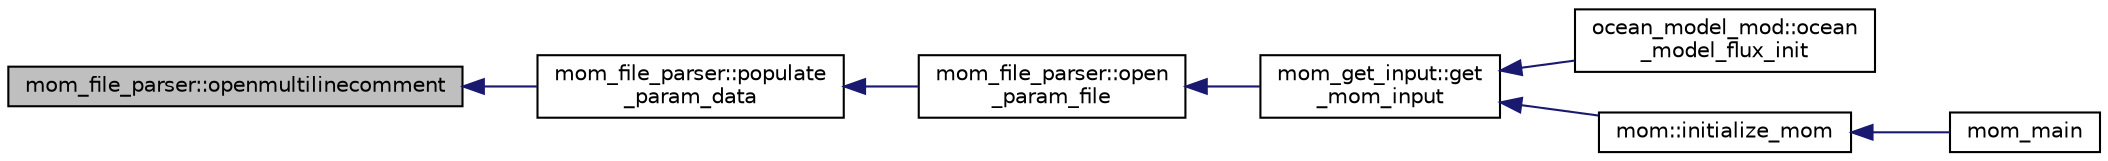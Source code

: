 digraph "mom_file_parser::openmultilinecomment"
{
 // INTERACTIVE_SVG=YES
  edge [fontname="Helvetica",fontsize="10",labelfontname="Helvetica",labelfontsize="10"];
  node [fontname="Helvetica",fontsize="10",shape=record];
  rankdir="LR";
  Node248 [label="mom_file_parser::openmultilinecomment",height=0.2,width=0.4,color="black", fillcolor="grey75", style="filled", fontcolor="black"];
  Node248 -> Node249 [dir="back",color="midnightblue",fontsize="10",style="solid",fontname="Helvetica"];
  Node249 [label="mom_file_parser::populate\l_param_data",height=0.2,width=0.4,color="black", fillcolor="white", style="filled",URL="$namespacemom__file__parser.html#a7abfd98d7f0831fc0d1f3747a68f1be9"];
  Node249 -> Node250 [dir="back",color="midnightblue",fontsize="10",style="solid",fontname="Helvetica"];
  Node250 [label="mom_file_parser::open\l_param_file",height=0.2,width=0.4,color="black", fillcolor="white", style="filled",URL="$namespacemom__file__parser.html#abecae1b9386aafa17aec927af1f8c448"];
  Node250 -> Node251 [dir="back",color="midnightblue",fontsize="10",style="solid",fontname="Helvetica"];
  Node251 [label="mom_get_input::get\l_mom_input",height=0.2,width=0.4,color="black", fillcolor="white", style="filled",URL="$namespacemom__get__input.html#a299c5b9476662ef1a382e23a8d078143"];
  Node251 -> Node252 [dir="back",color="midnightblue",fontsize="10",style="solid",fontname="Helvetica"];
  Node252 [label="ocean_model_mod::ocean\l_model_flux_init",height=0.2,width=0.4,color="black", fillcolor="white", style="filled",URL="$namespaceocean__model__mod.html#a6b00b9a33be391bb23668abbfa4d99c6"];
  Node251 -> Node253 [dir="back",color="midnightblue",fontsize="10",style="solid",fontname="Helvetica"];
  Node253 [label="mom::initialize_mom",height=0.2,width=0.4,color="black", fillcolor="white", style="filled",URL="$namespacemom.html#a0be2869fef30e1e0604facfe1b41555d",tooltip="This subroutine initializes MOM. "];
  Node253 -> Node254 [dir="back",color="midnightblue",fontsize="10",style="solid",fontname="Helvetica"];
  Node254 [label="mom_main",height=0.2,width=0.4,color="black", fillcolor="white", style="filled",URL="$MOM__driver_8F90.html#a08fffeb2d8e8acbf9ed4609be6d258c6"];
}

